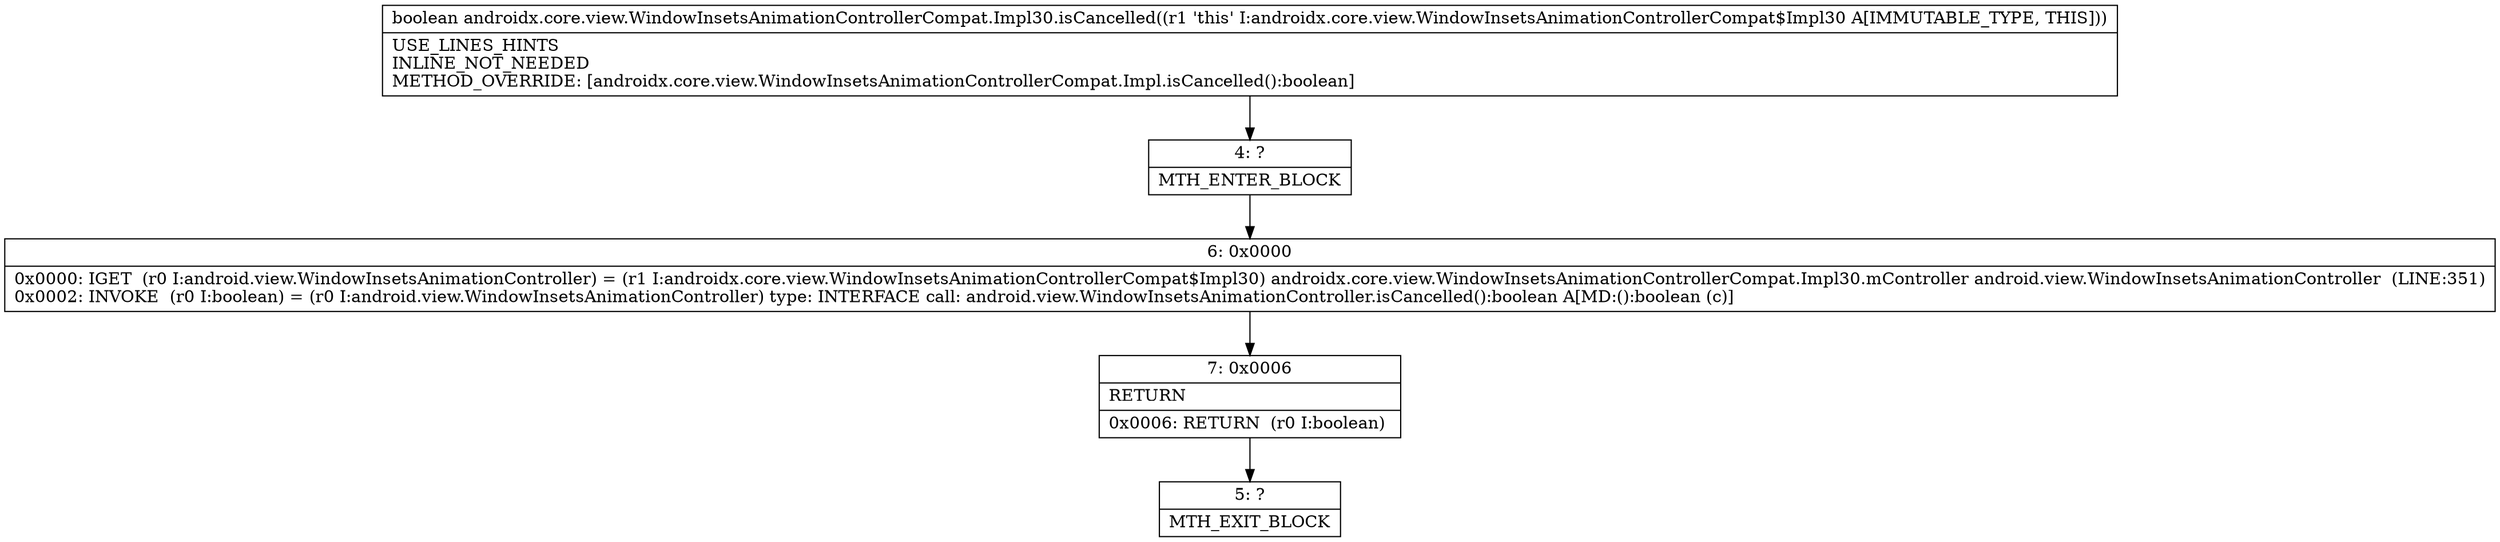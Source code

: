 digraph "CFG forandroidx.core.view.WindowInsetsAnimationControllerCompat.Impl30.isCancelled()Z" {
Node_4 [shape=record,label="{4\:\ ?|MTH_ENTER_BLOCK\l}"];
Node_6 [shape=record,label="{6\:\ 0x0000|0x0000: IGET  (r0 I:android.view.WindowInsetsAnimationController) = (r1 I:androidx.core.view.WindowInsetsAnimationControllerCompat$Impl30) androidx.core.view.WindowInsetsAnimationControllerCompat.Impl30.mController android.view.WindowInsetsAnimationController  (LINE:351)\l0x0002: INVOKE  (r0 I:boolean) = (r0 I:android.view.WindowInsetsAnimationController) type: INTERFACE call: android.view.WindowInsetsAnimationController.isCancelled():boolean A[MD:():boolean (c)]\l}"];
Node_7 [shape=record,label="{7\:\ 0x0006|RETURN\l|0x0006: RETURN  (r0 I:boolean) \l}"];
Node_5 [shape=record,label="{5\:\ ?|MTH_EXIT_BLOCK\l}"];
MethodNode[shape=record,label="{boolean androidx.core.view.WindowInsetsAnimationControllerCompat.Impl30.isCancelled((r1 'this' I:androidx.core.view.WindowInsetsAnimationControllerCompat$Impl30 A[IMMUTABLE_TYPE, THIS]))  | USE_LINES_HINTS\lINLINE_NOT_NEEDED\lMETHOD_OVERRIDE: [androidx.core.view.WindowInsetsAnimationControllerCompat.Impl.isCancelled():boolean]\l}"];
MethodNode -> Node_4;Node_4 -> Node_6;
Node_6 -> Node_7;
Node_7 -> Node_5;
}

